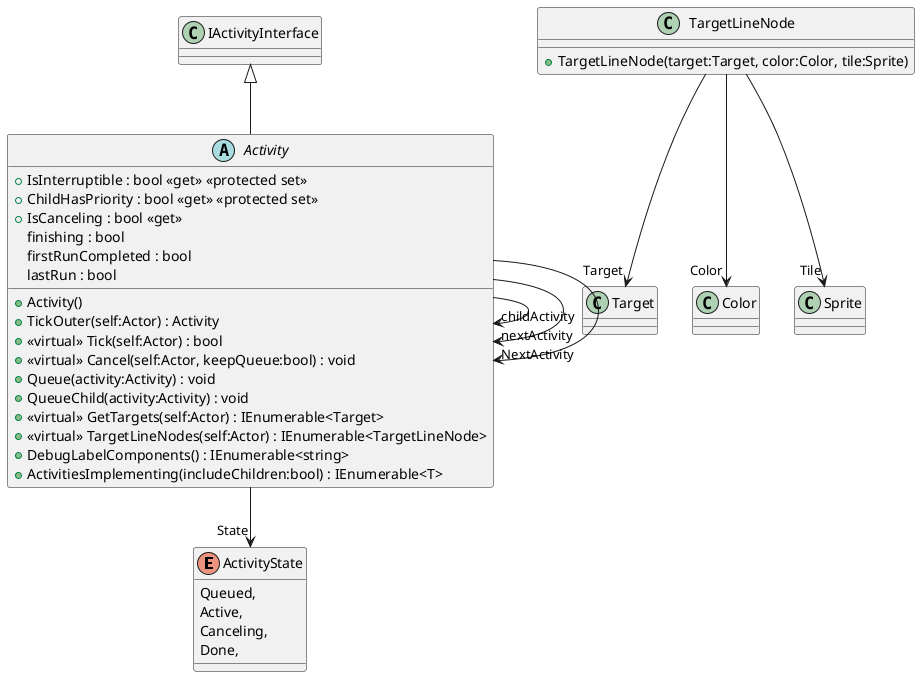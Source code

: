@startuml
enum ActivityState {
    Queued,
    Active,
    Canceling,
    Done,
}
class TargetLineNode {
    + TargetLineNode(target:Target, color:Color, tile:Sprite)
}
abstract class Activity {
    + IsInterruptible : bool <<get>> <<protected set>>
    + ChildHasPriority : bool <<get>> <<protected set>>
    + IsCanceling : bool <<get>>
    finishing : bool
    firstRunCompleted : bool
    lastRun : bool
    + Activity()
    + TickOuter(self:Actor) : Activity
    + <<virtual>> Tick(self:Actor) : bool
    + <<virtual>> Cancel(self:Actor, keepQueue:bool) : void
    + Queue(activity:Activity) : void
    + QueueChild(activity:Activity) : void
    + <<virtual>> GetTargets(self:Actor) : IEnumerable<Target>
    + <<virtual>> TargetLineNodes(self:Actor) : IEnumerable<TargetLineNode>
    + DebugLabelComponents() : IEnumerable<string>
    + ActivitiesImplementing(includeChildren:bool) : IEnumerable<T>
}
TargetLineNode --> "Target" Target
TargetLineNode --> "Color" Color
TargetLineNode --> "Tile" Sprite
IActivityInterface <|-- Activity
Activity --> "State" ActivityState
Activity --> "childActivity" Activity
Activity --> "nextActivity" Activity
Activity --> "NextActivity" Activity
@enduml
